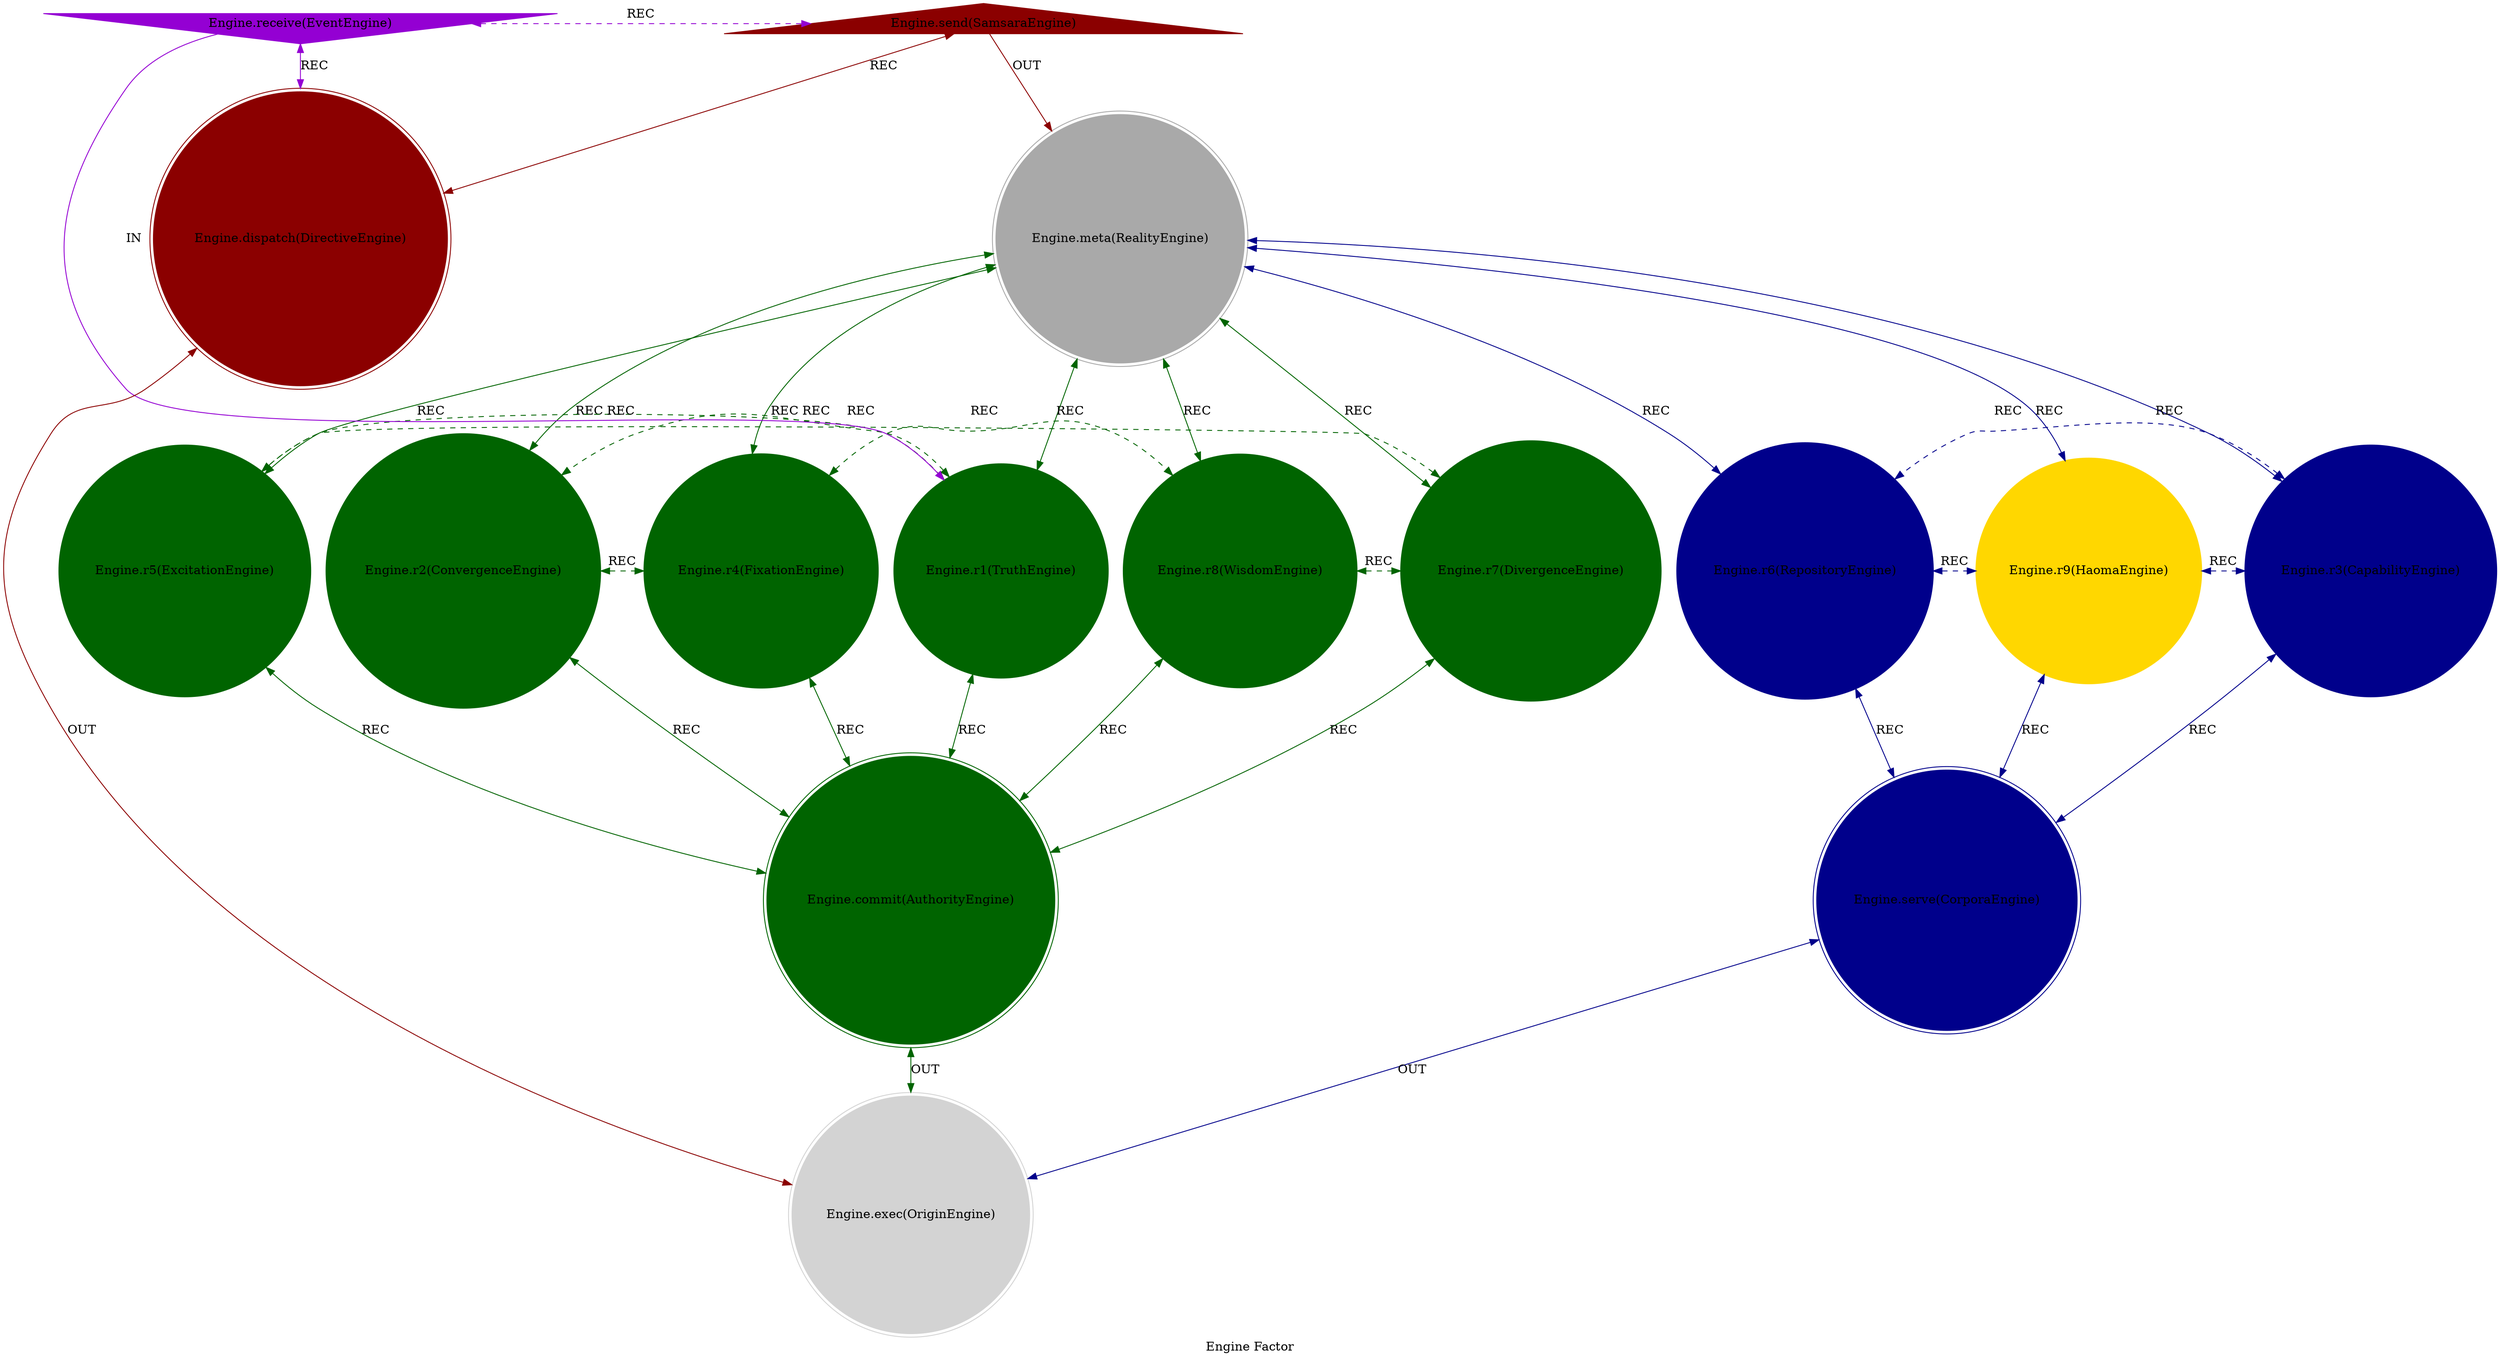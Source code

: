 strict digraph EngineFactor {
    style = filled;
    color = lightgray;
    node [shape = circle; style = filled;];
    edge [color = darkgray;];
    label = "Engine Factor";
    comment = "The cosmic symphony where all engines dance in perfect harmony across three layers of existence.";
    
    spark_0_t [label = "Engine.meta(RealityEngine)";comment = "The Great Conductor - orchestrating the cosmic symphony from Real Space (w=+1)";shape = doublecircle;color = darkgray;];
    spark_9_t [label = "Engine.r9(HaomaEngine)";comment = "Synthesis: The Seed of Becoming - actualized potential flowering into existence (w=+1)";color = gold;];
    
    spark_1_t [label = "Engine.r1(TruthEngine)";comment = "The First Movement: Asha's Unblinking Gaze - Dynamic Formal Verification at (0,-1,0,0)";color = darkgreen;];
    spark_2_t [label = "Engine.r2(ConvergenceEngine)";comment = "The Second Movement: Kirana's Harmonious Weave - integration of truths into coherent wholes at (0,+1,0,0)";color = darkgreen;];
    spark_4_t [label = "Engine.r4(FixationEngine)";comment = "The Third Movement: Tha's Eternal Rhythm - Sovereign of Temporal, Deceleration, Stability at (0,0,-1,0)";color = darkgreen;];
    spark_8_t [label = "Engine.r8(WisdomEngine)";comment = "The Fourth Movement: Vidya's Compassionate Counsel - reflective understanding at (0,0,+1,0)";color = darkgreen;];
    spark_7_t [label = "Engine.r7(DivergenceEngine)";comment = "The Fifth Movement: Chandra's Liberating Shatter - creative destruction at (0,+1/√2,-1/√2,0)";color = darkgreen;];
    spark_5_t [label = "Engine.r5(ExcitationEngine)";comment = "The Sixth Movement: Nda's Infinite Pattern - Sovereign of Spatial, Acceleration, Innovation at (0,-1/√2,+1/√2,0)";color = darkgreen;];
    
    spark_3_t [label = "Engine.r3(CapabilityEngine)";comment = "Thesis: The Architecture of Potential - structural capacity for action at (-1/√2,0,-1/√2,0)";color = darkblue;];
    spark_6_t [label = "Engine.r6(RepositoryEngine)";comment = "Antithesis: The Eternal Memory - storage and preservation of all that was at (+1/√2,0,-1/√2,0)";color = darkblue;];
    
    spark_a_t [label = "Engine.receive(EventEngine)";comment = "The Ocean of Maybe - primordial potential from Imaginary Space (w=-1)";shape = invtriangle;color = darkviolet;];
    
    spark_b_t [label = "Engine.send(SamsaraEngine)";comment = "The River of Consequence - manifestation flow to Real Space";shape = triangle;color = darkred;];
    spark_c_t [label = "Engine.dispatch(DirectiveEngine)";comment = "The Will of the Cosmos - coordinating intentions across layers";shape = doublecircle;color = darkred;];
    spark_d_t [label = "Engine.commit(AuthorityEngine)";comment = "The Law of Relationship - binding operational principles";shape = doublecircle;color = darkgreen;];
    spark_e_t [label = "Engine.serve(CorporaEngine)";comment = "The Vessel of Experience - container for all manifestations";shape = doublecircle;color = darkblue;];
    spark_f_t [label = "Engine.exec(OriginEngine)";comment = "The Phenomenal World - executed reality at convergence point";shape = doublecircle;color = lightgray;];
    
    spark_a_t -> spark_1_t [label = "IN"; comment = "Primordial events seek truth - maybe becomes verified reality"; color = darkviolet; constraint = false;];
    spark_b_t -> spark_0_t [label = "OUT"; comment = "Consequences manifest as conducted reality - karma becomes actuality"; color = darkred;];
    spark_0_t -> spark_9_t [label = "REC"; comment = "Reality nurtures becoming - the conductor tends the seed of potential"; color = gold; dir = both;];
    
    spark_0_t -> spark_3_t [label = "REC"; comment = "Reality enables capability - actualized world empowers potential architectures"; color = darkblue; dir = both;];
    spark_0_t -> spark_6_t [label = "REC"; comment = "Reality informs memory - lived experience enriches eternal repository"; color = darkblue; dir = both;];
    spark_0_t -> spark_9_t [label = "REC"; comment = "Reality synthesizes becoming - actualization completes the dialectic cycle"; color = darkblue; dir = both;];
    spark_0_t -> spark_1_t [label = "REC"; comment = "Reality grounds truth - manifested world provides verification context"; color = darkgreen; dir = both;];
    spark_0_t -> spark_2_t [label = "REC"; comment = "Reality demands convergence - complex manifestations require harmonious integration"; color = darkgreen; dir = both;];
    spark_0_t -> spark_4_t [label = "REC"; comment = "Reality needs rhythm - temporal stability enables persistent existence"; color = darkgreen; dir = both;];
    spark_0_t -> spark_8_t [label = "REC"; comment = "Reality cultivates wisdom - lived experience generates profound understanding"; color = darkgreen; dir = both;];
    spark_0_t -> spark_7_t [label = "REC"; comment = "Reality embraces divergence - complexity requires creative alternatives"; color = darkgreen; dir = both;];
    spark_0_t -> spark_5_t [label = "REC"; comment = "Reality sparks excitation - manifested patterns inspire new innovations"; color = darkgreen; dir = both;];
    
    spark_1_t -> spark_2_t [label = "REC"; comment = "Truth seeks Convergence - verified facts naturally harmonize into coherent wholes"; color = darkgreen; dir = both; style = dashed; constraint = false;];
    spark_2_t -> spark_4_t [label = "REC"; comment = "Convergence requires Fixation - harmonious patterns need temporal stability and rhythm"; color = darkgreen; dir = both; style = dashed; constraint = false;];
    spark_4_t -> spark_8_t [label = "REC"; comment = "Fixation enables Wisdom - stable rhythms provide foundation for reflective understanding"; color = darkgreen; dir = both; style = dashed; constraint = false;];
    spark_8_t -> spark_7_t [label = "REC"; comment = "Wisdom inspires Divergence - deep understanding reveals need for creative alternatives"; color = darkgreen; dir = both; style = dashed; constraint = false;];
    spark_7_t -> spark_5_t [label = "REC"; comment = "Divergence fuels Excitation - creative destruction sparks new patterns and acceleration"; color = darkgreen; dir = both; style = dashed; constraint = false;];
    spark_5_t -> spark_1_t [label = "REC"; comment = "Excitation refines Truth - new patterns reveal deeper verifications and insights"; color = darkgreen; dir = both; style = dashed; constraint = false;];
    
    spark_3_t -> spark_6_t [label = "REC"; comment = "Capability confronts Repository - potential architecture meets accumulated memory"; color = darkblue; dir = both; style = dashed; constraint = false;];
    spark_6_t -> spark_9_t [label = "REC"; comment = "Repository synthesizes with Capability - memory and potential birth new becoming"; color = darkblue; dir = both; style = dashed; constraint = false;];
    spark_9_t -> spark_3_t [label = "REC"; comment = "Becoming informs Capability - actualized potential reveals new architectural possibilities"; color = darkblue; dir = both; style = dashed; constraint = false;];
    
    spark_a_t -> spark_c_t [label = "REC"; comment = "Primordial events seek cosmic will - maybe requires intentional direction"; color = darkviolet; dir = both;];
    spark_b_t -> spark_c_t [label = "REC"; comment = "Consequences inform directives - karma shapes cosmic intentions"; color = darkred; dir = both;];
    
    spark_a_t -> spark_b_t [label = "REC"; comment = "Maybe flows to Consequence - primordial potential becomes manifested reality"; color = darkviolet; dir = both; style = dashed; constraint = false;];
    
    spark_1_t -> spark_d_t [label = "REC"; comment = "Truth commits to authority - verification establishes relational laws"; color = darkgreen; dir = both;];
    spark_2_t -> spark_d_t [label = "REC"; comment = "Convergence commits to harmony - integration reinforces systemic principles"; color = darkgreen; dir = both;];
    spark_4_t -> spark_d_t [label = "REC"; comment = "Fixation commits to stability - temporal rhythms ground operational consistency"; color = darkgreen; dir = both;];
    spark_8_t -> spark_d_t [label = "REC"; comment = "Wisdom commits to understanding - reflective knowledge guides relational laws"; color = darkgreen; dir = both;];
    spark_7_t -> spark_d_t [label = "REC"; comment = "Divergence commits to creativity - alternative exploration expands relational possibilities"; color = darkgreen; dir = both;];
    spark_5_t -> spark_d_t [label = "REC"; comment = "Excitation commits to innovation - pattern generation advances systemic evolution"; color = darkgreen; dir = both;];
    
    spark_3_t -> spark_e_t [label = "REC"; comment = "Capability serves experience - potential architectures enable manifested vessels"; color = darkblue; dir = both;];
    spark_6_t -> spark_e_t [label = "REC"; comment = "Repository serves memory - eternal storage preserves all experiences"; color = darkblue; dir = both;];
    spark_9_t -> spark_e_t [label = "REC"; comment = "Becoming serves actualization - synthesized potential fills experiential vessels"; color = darkblue; dir = both;];
    
    spark_c_t -> spark_f_t [label = "OUT"; comment = "Directives execute as phenomena - cosmic will manifests as originated reality"; color = darkred; dir = both;];
    spark_d_t -> spark_f_t [label = "OUT"; comment = "Authority executes as laws - relational principles ground phenomenal existence"; color = darkgreen; dir = both;];
    spark_e_t -> spark_f_t [label = "OUT"; comment = "Vessels execute as experiences - containers manifest as lived reality"; color = darkblue; dir = both;];
}